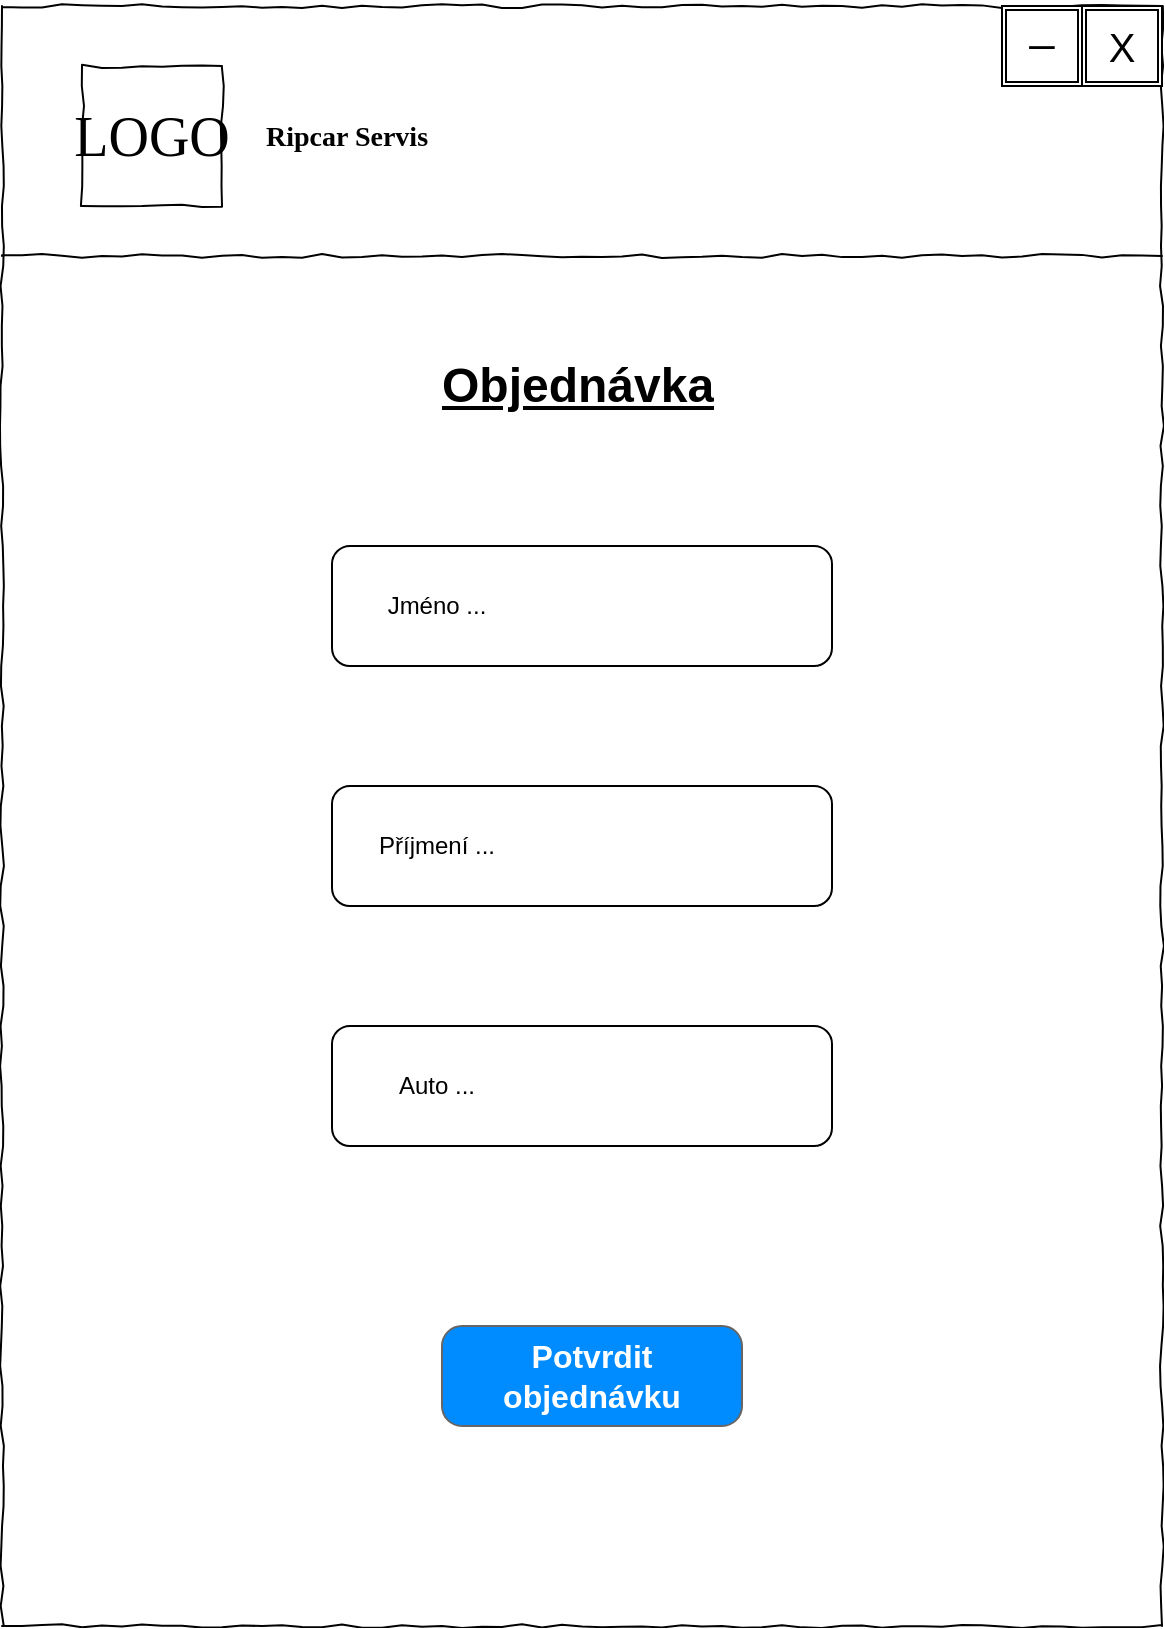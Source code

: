<mxfile version="14.3.1" type="device"><diagram name="Page-1" id="03018318-947c-dd8e-b7a3-06fadd420f32"><mxGraphModel dx="2031" dy="1134" grid="1" gridSize="10" guides="1" tooltips="1" connect="1" arrows="1" fold="1" page="1" pageScale="1" pageWidth="1100" pageHeight="850" background="#ffffff" math="0" shadow="0"><root><mxCell id="0"/><mxCell id="1" parent="0"/><mxCell id="677b7b8949515195-1" value="" style="whiteSpace=wrap;html=1;rounded=0;shadow=0;labelBackgroundColor=none;strokeColor=#000000;strokeWidth=1;fillColor=none;fontFamily=Verdana;fontSize=12;fontColor=#000000;align=center;comic=1;" parent="1" vertex="1"><mxGeometry x="10" y="20" width="580" height="810" as="geometry"/></mxCell><mxCell id="677b7b8949515195-2" value="LOGO" style="whiteSpace=wrap;html=1;rounded=0;shadow=0;labelBackgroundColor=none;strokeWidth=1;fontFamily=Verdana;fontSize=28;align=center;comic=1;" parent="1" vertex="1"><mxGeometry x="50" y="50" width="70" height="70" as="geometry"/></mxCell><mxCell id="677b7b8949515195-9" value="" style="line;strokeWidth=1;html=1;rounded=0;shadow=0;labelBackgroundColor=none;fillColor=none;fontFamily=Verdana;fontSize=14;fontColor=#000000;align=center;comic=1;" parent="1" vertex="1"><mxGeometry x="10" y="140" width="580" height="10" as="geometry"/></mxCell><mxCell id="Qbm0pVkTyR5KAtM9vbQ4-1" value="Ripcar Servis" style="text;html=1;points=[];align=left;verticalAlign=top;spacingTop=-4;fontSize=14;fontFamily=Verdana;fontStyle=1" vertex="1" parent="1"><mxGeometry x="140" y="75" width="100" height="20" as="geometry"/></mxCell><mxCell id="Qbm0pVkTyR5KAtM9vbQ4-2" value="" style="rounded=1;whiteSpace=wrap;html=1;" vertex="1" parent="1"><mxGeometry x="175" y="290" width="250" height="60" as="geometry"/></mxCell><mxCell id="Qbm0pVkTyR5KAtM9vbQ4-4" value="" style="rounded=1;whiteSpace=wrap;html=1;" vertex="1" parent="1"><mxGeometry x="175" y="410" width="250" height="60" as="geometry"/></mxCell><mxCell id="Qbm0pVkTyR5KAtM9vbQ4-5" value="" style="rounded=1;whiteSpace=wrap;html=1;" vertex="1" parent="1"><mxGeometry x="175" y="530" width="250" height="60" as="geometry"/></mxCell><mxCell id="Qbm0pVkTyR5KAtM9vbQ4-7" value="&lt;h1&gt;Objednávka&lt;/h1&gt;" style="text;html=1;spacing=5;spacingTop=-20;whiteSpace=wrap;overflow=hidden;rounded=0;shadow=0;sketch=0;glass=0;fontStyle=5" vertex="1" parent="1"><mxGeometry x="225" y="190" width="150" height="40" as="geometry"/></mxCell><mxCell id="Qbm0pVkTyR5KAtM9vbQ4-8" value="Jméno ..." style="text;html=1;strokeColor=none;fillColor=none;align=center;verticalAlign=middle;whiteSpace=wrap;rounded=0;shadow=0;glass=0;sketch=0;" vertex="1" parent="1"><mxGeometry x="185" y="310" width="85" height="20" as="geometry"/></mxCell><mxCell id="Qbm0pVkTyR5KAtM9vbQ4-9" value="Příjmení ..." style="text;html=1;strokeColor=none;fillColor=none;align=center;verticalAlign=middle;whiteSpace=wrap;rounded=0;shadow=0;glass=0;sketch=0;" vertex="1" parent="1"><mxGeometry x="170" y="430" width="115" height="20" as="geometry"/></mxCell><mxCell id="Qbm0pVkTyR5KAtM9vbQ4-10" value="Auto ..." style="text;html=1;strokeColor=none;fillColor=none;align=center;verticalAlign=middle;whiteSpace=wrap;rounded=0;shadow=0;glass=0;sketch=0;" vertex="1" parent="1"><mxGeometry x="185" y="550" width="85" height="20" as="geometry"/></mxCell><mxCell id="Qbm0pVkTyR5KAtM9vbQ4-11" value="" style="strokeWidth=1;shadow=0;dashed=0;align=center;html=1;shape=mxgraph.mockup.buttons.multiButton;fillColor=#008cff;strokeColor=#666666;mainText=;subText=;rounded=0;glass=0;sketch=0;" vertex="1" parent="1"><mxGeometry x="230" y="680" width="150" height="50" as="geometry"/></mxCell><mxCell id="Qbm0pVkTyR5KAtM9vbQ4-12" value="Potvrdit objednávku" style="strokeWidth=1;shadow=0;dashed=0;align=center;html=1;shape=mxgraph.mockup.anchor;fontSize=16;fontColor=#ffffff;fontStyle=1;whiteSpace=wrap;" vertex="1" parent="Qbm0pVkTyR5KAtM9vbQ4-11"><mxGeometry y="15" width="150" height="20" as="geometry"/></mxCell><mxCell id="Qbm0pVkTyR5KAtM9vbQ4-13" value="" style="strokeWidth=1;shadow=0;dashed=0;align=center;html=1;shape=mxgraph.mockup.anchor;fontSize=12;fontColor=#ffffff;fontStyle=1;whiteSpace=wrap;" vertex="1" parent="Qbm0pVkTyR5KAtM9vbQ4-11"><mxGeometry y="30" width="150" height="10" as="geometry"/></mxCell><mxCell id="Qbm0pVkTyR5KAtM9vbQ4-18" value="" style="shape=ext;double=1;rounded=0;whiteSpace=wrap;html=1;shadow=0;glass=0;sketch=0;gradientColor=none;fillColor=#FFFFFF;" vertex="1" parent="1"><mxGeometry x="550" y="20" width="40" height="40" as="geometry"/></mxCell><mxCell id="Qbm0pVkTyR5KAtM9vbQ4-19" value="" style="shape=ext;double=1;rounded=0;whiteSpace=wrap;html=1;shadow=0;glass=0;sketch=0;gradientColor=none;fillColor=#FFFFFF;" vertex="1" parent="1"><mxGeometry x="510" y="20" width="40" height="40" as="geometry"/></mxCell><mxCell id="Qbm0pVkTyR5KAtM9vbQ4-22" value="&lt;font style=&quot;font-size: 20px&quot;&gt;X&lt;/font&gt;" style="text;html=1;strokeColor=none;fillColor=none;align=center;verticalAlign=middle;whiteSpace=wrap;rounded=0;shadow=0;glass=0;sketch=0;" vertex="1" parent="1"><mxGeometry x="550" y="30" width="40" height="20" as="geometry"/></mxCell><mxCell id="Qbm0pVkTyR5KAtM9vbQ4-23" value="&lt;span style=&quot;font-size: 22px&quot;&gt;_&lt;/span&gt;" style="text;html=1;strokeColor=none;fillColor=none;align=center;verticalAlign=middle;whiteSpace=wrap;rounded=0;shadow=0;glass=0;sketch=0;" vertex="1" parent="1"><mxGeometry x="510" y="20" width="40" height="20" as="geometry"/></mxCell></root></mxGraphModel></diagram></mxfile>